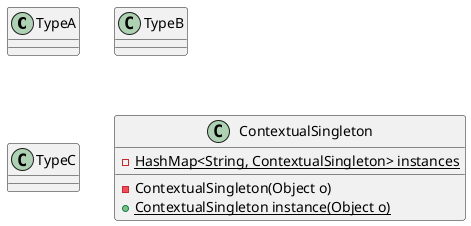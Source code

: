 @startuml ex_2_7
class TypeA
class TypeB
class TypeC

Class ContextualSingleton{
    -{static} HashMap<String, ContextualSingleton> instances
    - ContextualSingleton(Object o)
    +{static} ContextualSingleton instance(Object o)
}

@enduml